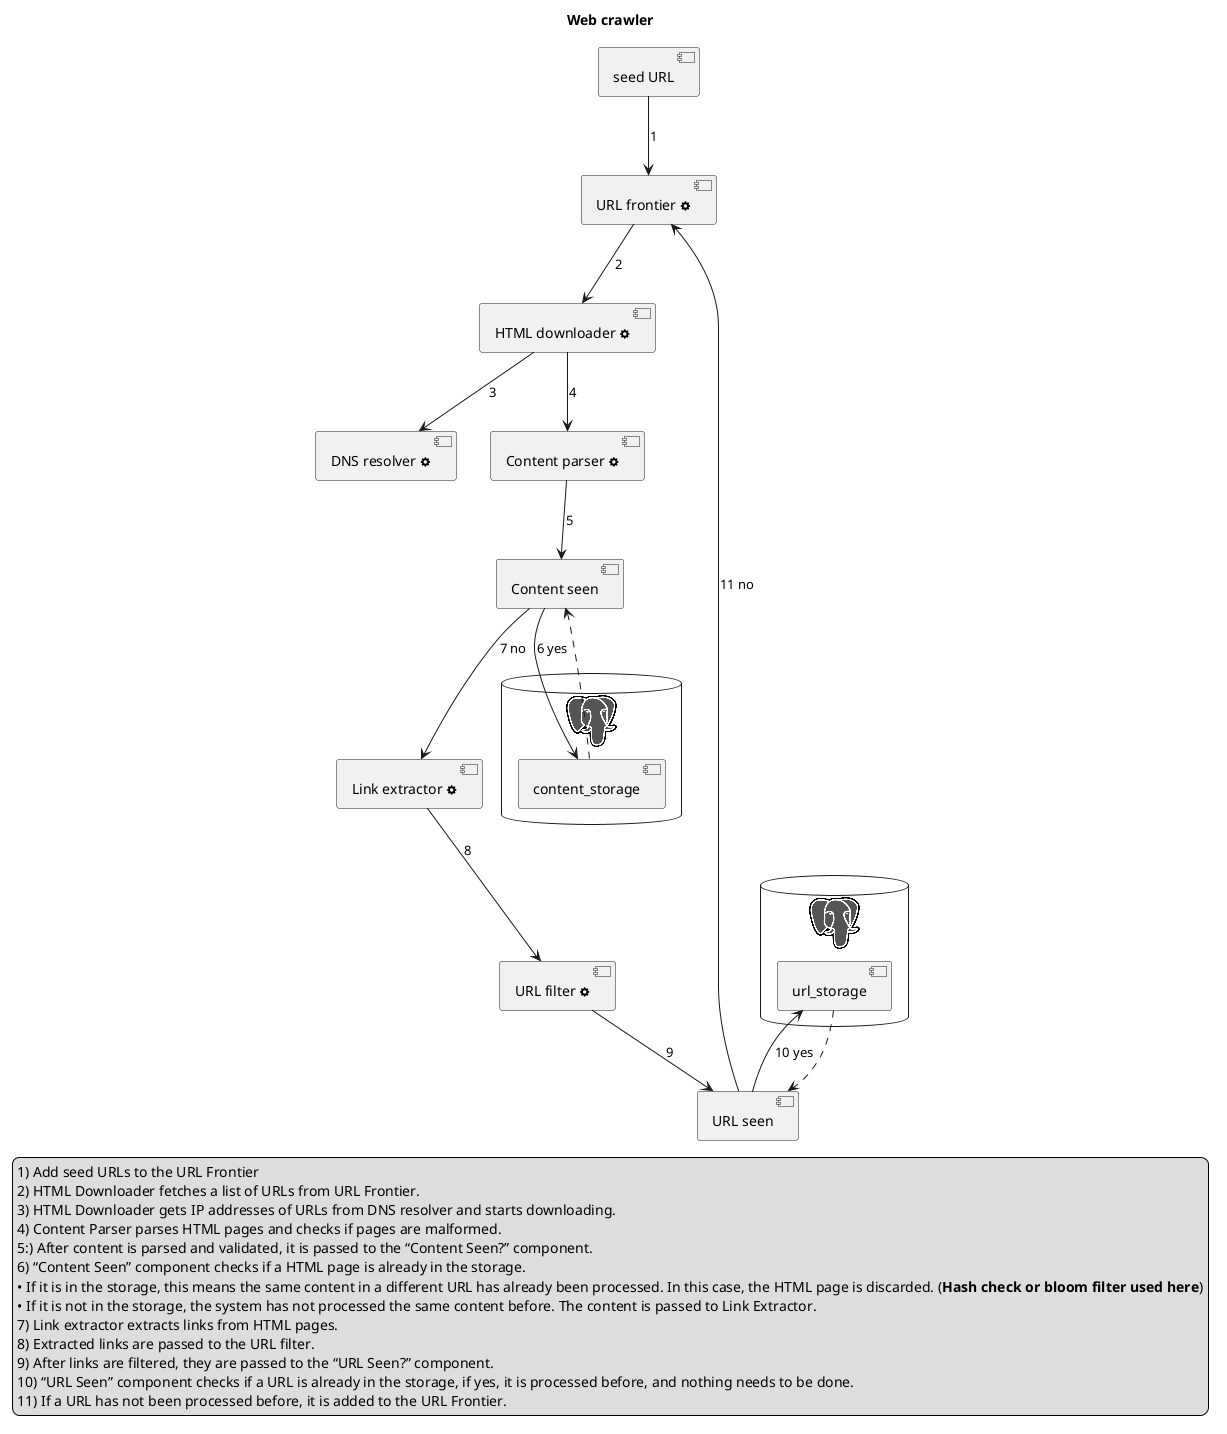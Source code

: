 @startuml
!include <logos/postgresql.puml>

title "Web crawler"

[seed URL]
[URL frontier <&cog>] as url_frontier
[HTML downloader <&cog>] as html_downloader
[DNS resolver <&cog>] as dns_resolver
[Content parser <&cog>] as content_parser
[Content seen] as content_seen
[Link extractor <&cog>] as link_extractor
[URL filter <&cog>] as url_filter
[URL seen] as url_seen

database "<$postgresql>" as db1 {
        [content_storage]
}
database "<$postgresql>" as db2 {
        [url_storage]
}


[seed URL] --> [url_frontier] : 1
[url_frontier] --> [html_downloader] : 2
[html_downloader] --> [content_parser] : 4
[html_downloader] --> [dns_resolver] : 3
[content_parser] --> [content_seen] : 5
[content_seen] --> [content_storage] : 6 yes
[content_storage] ..> [content_seen]
[content_seen] --> [link_extractor] : 7 no
[link_extractor] --> [url_filter] : 8
[url_filter] --> [url_seen] : 9
[url_seen] --> [url_storage] :10 yes
[url_storage] ..> [url_seen]
[url_seen] --> [url_frontier] : 11 no

legend
1) Add seed URLs to the URL Frontier
2) HTML Downloader fetches a list of URLs from URL Frontier.
3) HTML Downloader gets IP addresses of URLs from DNS resolver and starts downloading.
4) Content Parser parses HTML pages and checks if pages are malformed.
5:) After content is parsed and validated, it is passed to the “Content Seen?” component.
6) “Content Seen” component checks if a HTML page is already in the storage.
• If it is in the storage, this means the same content in a different URL has already been processed. In this case, the HTML page is discarded. (<b>Hash check or bloom filter used here</b>)
• If it is not in the storage, the system has not processed the same content before. The content is passed to Link Extractor.
7) Link extractor extracts links from HTML pages.
8) Extracted links are passed to the URL filter.
9) After links are filtered, they are passed to the “URL Seen?” component.
10) “URL Seen” component checks if a URL is already in the storage, if yes, it is processed before, and nothing needs to be done.
11) If a URL has not been processed before, it is added to the URL Frontier.
end legend

@enduml